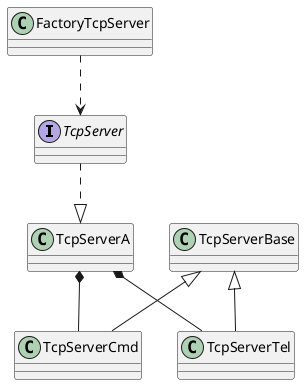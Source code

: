 @startuml
Interface TcpServer
FactoryTcpServer ..> TcpServer
TcpServer ..|> TcpServerA
TcpServerBase <|-- TcpServerCmd
TcpServerBase <|-- TcpServerTel
TcpServerA *-- TcpServerCmd
TcpServerA *-- TcpServerTel
@enduml
